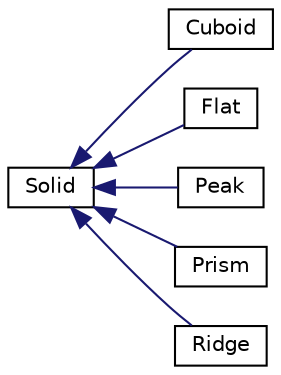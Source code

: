 digraph "Graficzna hierarchia klas"
{
 // LATEX_PDF_SIZE
  edge [fontname="Helvetica",fontsize="10",labelfontname="Helvetica",labelfontsize="10"];
  node [fontname="Helvetica",fontsize="10",shape=record];
  rankdir="LR";
  Node0 [label="Solid",height=0.2,width=0.4,color="black", fillcolor="white", style="filled",URL="$class_solid.html",tooltip=" "];
  Node0 -> Node1 [dir="back",color="midnightblue",fontsize="10",style="solid",fontname="Helvetica"];
  Node1 [label="Cuboid",height=0.2,width=0.4,color="black", fillcolor="white", style="filled",URL="$class_cuboid.html",tooltip=" "];
  Node0 -> Node2 [dir="back",color="midnightblue",fontsize="10",style="solid",fontname="Helvetica"];
  Node2 [label="Flat",height=0.2,width=0.4,color="black", fillcolor="white", style="filled",URL="$class_flat.html",tooltip=" "];
  Node0 -> Node3 [dir="back",color="midnightblue",fontsize="10",style="solid",fontname="Helvetica"];
  Node3 [label="Peak",height=0.2,width=0.4,color="black", fillcolor="white", style="filled",URL="$class_peak.html",tooltip=" "];
  Node0 -> Node4 [dir="back",color="midnightblue",fontsize="10",style="solid",fontname="Helvetica"];
  Node4 [label="Prism",height=0.2,width=0.4,color="black", fillcolor="white", style="filled",URL="$class_prism.html",tooltip=" "];
  Node0 -> Node5 [dir="back",color="midnightblue",fontsize="10",style="solid",fontname="Helvetica"];
  Node5 [label="Ridge",height=0.2,width=0.4,color="black", fillcolor="white", style="filled",URL="$class_ridge.html",tooltip=" "];
}

